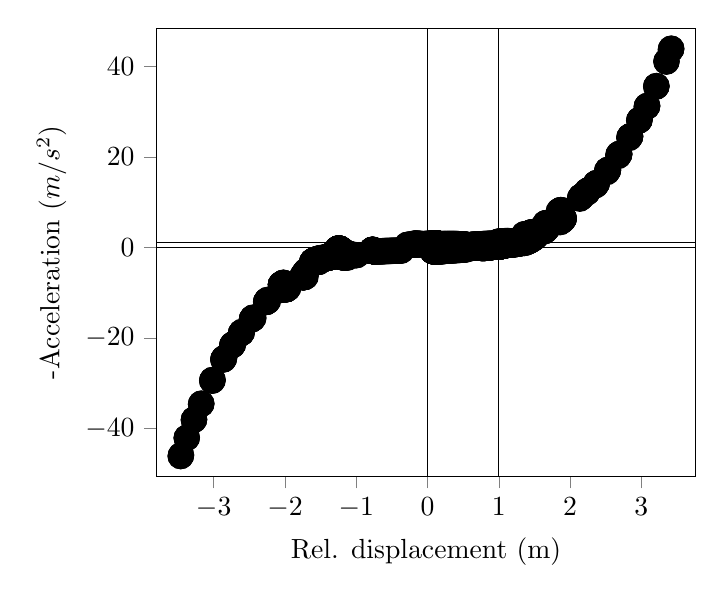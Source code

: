 % This file was created by matplotlib2tikz v0.6.13.
\begin{tikzpicture}

\begin{groupplot}[group style={group size=2 by 2}]
\nextgroupplot[
xlabel={Rel. displacement (m)},
ylabel={-Acceleration $(m/s^2)$},
xmin=-3.807, xmax=3.763,
ymin=-50.592, ymax=48.409,
xtick={-4,-3,-2,-1,0,1,2,3,4},
ytick={-60,-40,-20,0,20,40,60},
minor xtick={},
minor ytick={},
tick align=outside,
tick pos=left,
x grid style={white!69.02!black},
y grid style={white!69.02!black}
]
\addplot [line width=1.5pt, black, mark=*, mark size=4, mark options={solid}, only marks, forget plot]
table {%
-0.769 -0.471
-0.77 -0.485
-0.771 -0.498
-0.772 -0.512
-0.773 -0.525
-0.774 -0.538
-0.775 -0.55
-0.776 -0.563
-0.777 -0.575
-0.778 -0.588
-0.778 -0.599
-0.779 -0.611
-0.78 -0.623
-0.78 -0.634
-0.781 -0.645
-0.781 -0.656
-0.781 -0.666
-0.782 -0.676
-0.782 -0.686
-0.782 -0.696
-0.782 -0.706
-0.782 -0.715
-0.782 -0.724
-0.781 -0.732
-0.781 -0.741
-0.781 -0.749
-0.78 -0.757
-0.78 -0.764
-0.779 -0.771
-0.778 -0.778
-0.777 -0.785
-0.776 -0.791
-0.775 -0.798
-0.774 -0.803
-0.773 -0.809
-0.772 -0.814
-0.771 -0.819
-0.769 -0.824
-0.768 -0.828
-0.766 -0.832
-0.764 -0.836
-0.762 -0.84
-0.761 -0.843
-0.759 -0.846
-0.757 -0.849
-0.754 -0.851
-0.752 -0.853
-0.75 -0.855
-0.747 -0.857
-0.745 -0.859
-0.742 -0.86
-0.739 -0.861
-0.737 -0.862
-0.734 -0.862
-0.731 -0.863
-0.727 -0.863
-0.724 -0.863
-0.721 -0.862
-0.718 -0.862
-0.714 -0.861
-0.711 -0.86
-0.707 -0.859
-0.703 -0.858
-0.699 -0.857
-0.695 -0.855
-0.691 -0.853
-0.687 -0.852
-0.683 -0.85
-0.678 -0.848
-0.674 -0.845
-0.67 -0.843
-0.665 -0.841
-0.66 -0.838
-0.655 -0.835
-0.651 -0.833
-0.646 -0.83
-0.64 -0.827
-0.635 -0.824
-0.63 -0.821
-0.625 -0.818
-0.619 -0.815
-0.614 -0.812
-0.608 -0.808
-0.602 -0.805
-0.597 -0.802
-0.591 -0.799
-0.585 -0.795
-0.579 -0.792
-0.573 -0.789
-0.566 -0.785
-0.56 -0.782
-0.554 -0.779
-0.547 -0.776
-0.541 -0.772
-0.534 -0.769
-0.527 -0.766
-0.52 -0.763
-0.514 -0.76
-0.507 -0.756
-0.5 -0.753
-0.492 -0.75
-0.485 -0.747
-0.478 -0.745
-0.47 -0.742
-0.463 -0.739
-0.455 -0.736
-0.448 -0.733
-0.44 -0.731
-0.432 -0.728
-0.424 -0.726
-0.416 -0.723
-0.408 -0.721
-0.4 -0.719
-0.392 -0.717
-0.384 -0.714
-0.375 -0.712
-0.367 -0.71
1.325 2.034
1.334 2.07
1.342 2.105
1.35 2.139
1.357 2.172
1.365 2.203
1.372 2.234
1.379 2.263
1.385 2.291
1.392 2.317
1.398 2.342
1.404 2.365
1.41 2.387
1.415 2.407
1.42 2.426
1.425 2.443
1.43 2.458
1.434 2.472
1.438 2.484
1.442 2.494
1.445 2.502
1.449 2.509
1.452 2.514
1.454 2.517
1.457 2.518
1.459 2.517
1.461 2.515
1.462 2.511
1.463 2.505
1.465 2.497
1.465 2.488
1.466 2.477
1.466 2.464
1.466 2.449
1.466 2.433
1.465 2.415
1.464 2.396
1.463 2.375
1.462 2.353
1.46 2.329
1.458 2.303
1.456 2.277
1.454 2.249
1.451 2.22
1.448 2.189
1.445 2.157
1.442 2.125
1.438 2.091
1.434 2.056
1.43 2.02
1.426 1.984
1.421 1.946
1.417 1.908
1.412 1.869
1.407 1.83
1.401 1.79
1.396 1.749
1.39 1.708
1.384 1.667
1.378 1.625
1.372 1.583
1.365 1.541
1.359 1.498
1.352 1.455
1.345 1.413
1.338 1.37
1.331 1.328
1.323 1.285
1.316 1.243
1.308 1.201
1.301 1.159
1.293 1.117
1.285 1.076
1.276 1.034
1.268 0.994
1.26 0.954
0.536 -0.474
0.528 -0.481
0.52 -0.487
0.511 -0.494
0.503 -0.501
0.495 -0.508
0.486 -0.515
0.478 -0.522
0.47 -0.528
0.462 -0.535
0.454 -0.542
0.446 -0.549
0.439 -0.557
0.431 -0.564
0.423 -0.571
0.415 -0.578
0.408 -0.586
0.4 -0.593
0.393 -0.6
0.386 -0.608
0.378 -0.615
0.371 -0.623
0.364 -0.631
0.357 -0.638
0.35 -0.646
0.343 -0.654
0.336 -0.662
0.329 -0.669
0.322 -0.677
0.315 -0.685
0.309 -0.693
0.302 -0.701
0.296 -0.708
0.289 -0.716
0.283 -0.724
0.277 -0.732
0.271 -0.739
0.265 -0.747
0.259 -0.755
0.253 -0.762
0.247 -0.77
0.241 -0.777
0.236 -0.784
0.23 -0.792
0.225 -0.799
0.219 -0.806
0.214 -0.813
0.209 -0.819
0.204 -0.826
0.199 -0.832
0.194 -0.839
0.189 -0.845
0.184 -0.851
0.179 -0.856
0.175 -0.862
0.17 -0.867
0.166 -0.872
0.162 -0.877
0.158 -0.882
0.153 -0.886
0.149 -0.89
0.146 -0.894
0.142 -0.897
0.138 -0.901
0.135 -0.904
0.131 -0.906
0.128 -0.908
0.124 -0.91
0.121 -0.912
0.118 -0.913
0.115 -0.914
0.112 -0.915
0.109 -0.915
0.107 -0.915
0.104 -0.914
0.102 -0.913
0.099 -0.912
0.097 -0.91
0.095 -0.908
0.093 -0.905
0.091 -0.902
0.089 -0.899
0.087 -0.895
0.085 -0.89
0.084 -0.886
0.082 -0.88
0.081 -0.875
0.079 -0.869
0.078 -0.862
0.077 -0.855
0.076 -0.848
0.075 -0.84
0.074 -0.831
0.073 -0.823
0.073 -0.814
0.072 -0.804
0.072 -0.794
0.071 -0.783
0.071 -0.772
0.071 -0.761
0.071 -0.749
0.071 -0.737
0.071 -0.724
0.071 -0.711
0.071 -0.697
0.071 -0.683
0.071 -0.669
0.072 -0.654
0.072 -0.639
0.073 -0.624
0.074 -0.608
0.074 -0.592
0.075 -0.575
0.076 -0.558
0.077 -0.541
0.078 -0.523
0.079 -0.505
0.08 -0.487
0.081 -0.468
0.082 -0.449
0.083 -0.43
0.084 -0.411
0.086 -0.391
0.087 -0.371
0.088 -0.351
0.09 -0.331
0.091 -0.31
0.093 -0.29
0.094 -0.269
0.096 -0.248
0.097 -0.227
0.099 -0.205
0.1 -0.184
0.102 -0.162
0.104 -0.14
0.105 -0.119
0.107 -0.097
0.109 -0.075
0.11 -0.053
0.112 -0.031
0.114 -0.009
0.115 0.013
0.117 0.035
0.119 0.057
0.121 0.079
0.122 0.1
0.124 0.122
0.126 0.144
0.127 0.165
0.129 0.187
0.131 0.208
0.132 0.229
0.134 0.25
0.135 0.271
0.137 0.292
0.138 0.312
0.14 0.332
0.141 0.352
0.142 0.372
0.144 0.392
0.145 0.411
0.146 0.43
0.147 0.449
0.149 0.467
0.15 0.485
0.151 0.503
0.152 0.521
0.153 0.538
0.153 0.555
0.154 0.571
0.155 0.587
0.156 0.603
0.156 0.619
0.157 0.634
0.157 0.648
0.158 0.663
0.158 0.676
0.158 0.69
0.158 0.703
0.159 0.715
0.159 0.728
0.158 0.739
0.158 0.751
0.158 0.762
0.158 0.772
0.157 0.782
0.157 0.792
0.156 0.801
0.156 0.81
0.155 0.818
0.154 0.826
0.153 0.833
0.152 0.84
0.151 0.847
0.15 0.853
0.149 0.858
0.147 0.864
0.146 0.869
0.144 0.873
0.143 0.877
0.141 0.881
0.139 0.884
0.137 0.887
0.135 0.889
0.133 0.891
0.131 0.893
0.128 0.894
0.126 0.895
0.123 0.895
0.121 0.895
0.118 0.895
0.115 0.895
0.112 0.894
0.109 0.893
0.106 0.891
0.103 0.89
0.099 0.888
0.096 0.885
0.092 0.883
0.089 0.88
0.085 0.877
0.081 0.873
0.077 0.87
0.073 0.866
0.069 0.862
0.065 0.858
0.061 0.854
0.056 0.849
0.052 0.844
0.047 0.84
0.043 0.835
0.038 0.829
0.033 0.824
0.028 0.819
0.023 0.813
0.018 0.808
0.013 0.802
0.007 0.797
0.002 0.791
-0.003 0.785
-0.009 0.779
-0.015 0.773
-0.02 0.767
-0.026 0.762
-0.032 0.756
-0.038 0.75
-0.044 0.744
-0.05 0.738
-0.056 0.732
-0.063 0.726
-0.069 0.72
-0.075 0.715
-0.082 0.709
-0.089 0.703
-0.095 0.698
-0.102 0.692
-0.109 0.687
-0.116 0.681
-0.123 0.676
-0.13 0.671
-0.137 0.666
-0.144 0.661
-0.151 0.656
-0.159 0.651
-0.166 0.646
-0.174 0.642
-0.181 0.637
-0.189 0.633
-0.197 0.628
-0.204 0.624
-0.212 0.62
-0.22 0.616
-0.228 0.612
-0.236 0.608
-0.244 0.604
-0.252 0.6
-0.261 0.597
-0.269 0.593
-0.277 0.59
-0.286 0.586
-1.305 -1.48
-1.313 -1.525
-1.321 -1.57
-1.329 -1.615
-1.337 -1.66
-1.345 -1.704
-1.352 -1.748
-1.359 -1.791
-1.366 -1.834
-1.373 -1.876
-1.379 -1.917
-1.386 -1.958
-1.392 -1.997
-1.398 -2.036
-1.404 -2.074
-1.409 -2.111
-1.414 -2.146
-1.42 -2.181
-1.424 -2.214
-1.429 -2.246
-1.433 -2.277
-1.437 -2.307
-1.441 -2.335
-1.445 -2.361
-1.448 -2.386
-1.451 -2.409
-1.454 -2.431
-1.456 -2.452
-1.458 -2.47
-1.46 -2.487
-1.462 -2.502
-1.463 -2.515
-1.465 -2.527
-1.465 -2.536
-1.466 -2.544
-1.466 -2.55
-1.466 -2.555
-1.466 -2.557
-1.466 -2.557
-1.465 -2.556
-1.464 -2.553
-1.462 -2.548
-1.461 -2.541
-1.459 -2.532
-1.456 -2.522
-1.454 -2.509
-1.451 -2.495
-1.448 -2.48
-1.445 -2.462
-1.441 -2.443
-1.437 -2.422
-1.433 -2.4
-1.429 -2.376
-1.424 -2.351
-1.419 -2.324
-1.414 -2.295
-1.409 -2.266
-1.403 -2.235
-1.397 -2.203
-1.391 -2.17
-1.385 -2.135
-1.378 -2.1
-1.371 -2.063
-1.364 -2.026
-1.357 -1.988
-1.349 -1.948
-1.342 -1.909
-1.334 -1.868
-1.325 -1.827
-1.317 -1.785
0.606 0.578
0.614 0.586
0.623 0.594
0.631 0.602
0.639 0.61
0.647 0.617
0.655 0.625
0.663 0.633
0.671 0.64
0.679 0.648
0.687 0.655
0.695 0.663
0.702 0.67
0.71 0.677
0.718 0.684
0.725 0.691
0.732 0.698
0.74 0.704
0.747 0.711
0.754 0.717
0.761 0.723
0.768 0.729
0.775 0.735
0.782 0.74
0.788 0.745
0.795 0.751
0.802 0.756
0.808 0.76
0.814 0.765
0.821 0.769
0.827 0.773
0.833 0.777
0.839 0.78
0.845 0.783
0.851 0.786
0.857 0.789
0.862 0.792
0.868 0.794
0.874 0.796
0.879 0.797
0.884 0.799
0.89 0.8
0.895 0.801
0.9 0.801
0.905 0.801
0.91 0.801
0.915 0.801
0.92 0.8
0.924 0.799
0.929 0.798
0.933 0.797
0.938 0.795
0.942 0.793
0.946 0.79
0.95 0.788
0.954 0.785
0.958 0.782
0.962 0.778
0.966 0.775
0.97 0.771
0.973 0.767
0.977 0.762
0.98 0.758
0.984 0.753
0.987 0.748
0.99 0.742
0.993 0.737
0.996 0.731
0.999 0.725
1.002 0.719
1.005 0.713
1.008 0.706
1.01 0.7
1.013 0.693
1.015 0.686
1.018 0.679
1.02 0.672
1.023 0.664
1.025 0.657
1.027 0.649
1.029 0.642
1.031 0.634
1.033 0.626
1.035 0.619
1.036 0.611
1.038 0.603
1.04 0.595
1.041 0.587
1.043 0.579
1.044 0.571
1.046 0.563
1.047 0.556
1.048 0.548
1.05 0.54
1.051 0.532
1.052 0.524
1.053 0.517
1.054 0.509
1.055 0.502
1.056 0.494
1.056 0.487
1.057 0.48
1.058 0.472
1.059 0.465
1.059 0.458
1.06 0.452
1.06 0.445
1.061 0.439
1.061 0.432
1.061 0.426
1.062 0.42
1.062 0.414
1.062 0.408
1.062 0.402
1.063 0.397
1.063 0.392
1.063 0.386
1.063 0.382
1.063 0.377
1.063 0.372
1.062 0.368
1.062 0.363
1.062 0.359
1.062 0.355
1.062 0.351
1.061 0.348
1.061 0.344
1.061 0.341
1.06 0.337
1.06 0.334
1.059 0.331
1.059 0.329
1.058 0.326
1.057 0.324
1.057 0.321
1.056 0.319
1.055 0.317
1.055 0.315
1.054 0.313
1.053 0.311
1.052 0.309
1.051 0.308
1.05 0.306
1.049 0.305
1.048 0.304
1.047 0.302
1.046 0.301
1.045 0.3
1.044 0.299
1.043 0.298
1.042 0.297
1.041 0.296
1.039 0.295
1.038 0.294
1.037 0.293
1.035 0.292
1.034 0.291
1.033 0.29
1.031 0.289
1.03 0.288
1.028 0.287
1.027 0.286
1.025 0.285
1.023 0.283
1.022 0.282
1.02 0.281
1.018 0.28
1.017 0.278
1.015 0.277
1.013 0.275
1.011 0.273
1.01 0.271
1.008 0.27
1.006 0.268
1.004 0.265
1.002 0.263
1.0 0.261
0.998 0.258
0.996 0.256
0.994 0.253
0.992 0.25
0.989 0.247
0.987 0.244
0.985 0.241
0.983 0.238
0.981 0.234
0.978 0.231
0.976 0.227
0.974 0.223
0.971 0.219
0.969 0.215
0.967 0.211
0.964 0.206
0.962 0.202
0.959 0.197
0.957 0.193
0.954 0.188
0.952 0.183
0.949 0.178
0.947 0.172
0.944 0.167
0.942 0.162
0.939 0.156
0.936 0.15
0.934 0.145
0.931 0.139
0.928 0.133
0.926 0.127
0.923 0.121
0.92 0.115
0.918 0.109
0.915 0.103
0.912 0.096
0.909 0.09
0.907 0.084
0.904 0.077
0.901 0.071
0.898 0.065
0.895 0.058
0.893 0.052
0.89 0.046
0.887 0.039
0.884 0.033
0.881 0.027
0.878 0.02
0.876 0.014
0.873 0.008
0.87 0.002
0.867 -0.004
0.864 -0.01
0.861 -0.016
0.859 -0.022
0.856 -0.028
0.853 -0.033
0.85 -0.039
0.847 -0.044
0.844 -0.049
0.842 -0.054
0.839 -0.059
0.836 -0.064
0.833 -0.068
0.83 -0.073
0.828 -0.077
0.825 -0.081
0.822 -0.085
0.819 -0.089
0.817 -0.092
0.814 -0.096
0.811 -0.099
0.808 -0.102
0.806 -0.104
0.803 -0.107
0.8 -0.109
0.798 -0.111
0.795 -0.113
0.792 -0.114
0.79 -0.115
0.787 -0.116
0.785 -0.117
0.782 -0.118
0.779 -0.118
0.777 -0.118
0.774 -0.117
0.772 -0.117
0.769 -0.116
0.767 -0.115
0.764 -0.113
0.762 -0.112
0.759 -0.11
0.757 -0.107
0.754 -0.105
0.752 -0.102
0.749 -0.099
0.747 -0.096
0.745 -0.092
0.742 -0.088
0.74 -0.084
0.737 -0.079
0.735 -0.075
0.733 -0.07
0.73 -0.064
0.728 -0.059
0.726 -0.053
0.723 -0.047
0.721 -0.041
0.719 -0.034
0.716 -0.027
0.714 -0.02
0.712 -0.013
0.709 -0.005
0.707 0.003
0.705 0.011
0.702 0.019
0.7 0.027
0.698 0.036
0.696 0.045
0.693 0.054
0.691 0.063
0.689 0.072
0.686 0.082
0.684 0.092
0.681 0.101
0.679 0.111
0.677 0.122
0.674 0.132
0.672 0.142
0.669 0.153
0.667 0.164
0.664 0.174
0.662 0.185
0.659 0.196
0.657 0.207
0.654 0.219
0.652 0.23
0.649 0.241
0.647 0.252
0.644 0.264
0.641 0.275
0.639 0.286
0.636 0.298
0.633 0.309
0.63 0.32
0.627 0.332
0.624 0.343
0.622 0.355
0.619 0.366
0.616 0.377
0.613 0.388
0.609 0.399
0.606 0.41
0.603 0.421
0.6 0.432
0.597 0.443
0.593 0.454
0.59 0.464
0.587 0.475
0.583 0.485
0.58 0.496
0.576 0.506
0.572 0.516
0.569 0.525
0.565 0.535
0.561 0.545
0.557 0.554
0.553 0.563
0.549 0.572
0.545 0.581
0.541 0.59
0.537 0.598
0.533 0.606
0.528 0.614
0.524 0.622
0.52 0.63
0.515 0.638
0.51 0.645
0.506 0.652
0.501 0.659
0.496 0.665
0.491 0.672
0.486 0.678
0.481 0.684
0.476 0.69
0.471 0.695
0.466 0.701
0.461 0.706
0.455 0.711
0.45 0.716
0.444 0.72
0.439 0.724
0.433 0.728
0.427 0.732
0.421 0.736
0.415 0.739
0.409 0.742
0.403 0.745
0.397 0.748
0.391 0.751
0.384 0.753
0.378 0.755
0.371 0.757
0.365 0.759
0.358 0.761
0.351 0.762
0.344 0.763
0.337 0.764
0.33 0.765
0.323 0.766
0.316 0.766
0.309 0.767
0.301 0.767
0.294 0.767
0.286 0.766
0.279 0.766
0.271 0.766
0.263 0.765
0.255 0.764
0.247 0.763
0.239 0.762
0.231 0.761
0.223 0.76
0.215 0.758
0.206 0.756
-1.345 -1.858
-1.354 -1.897
-1.362 -1.934
-1.37 -1.971
-1.377 -2.008
-1.385 -2.043
-1.392 -2.078
-1.399 -2.112
-1.406 -2.144
-1.413 -2.176
-1.419 -2.207
-1.425 -2.237
-1.431 -2.265
-1.437 -2.293
-1.442 -2.319
-1.447 -2.344
-1.452 -2.368
-1.456 -2.39
-1.461 -2.411
-1.465 -2.431
-1.469 -2.449
-1.472 -2.466
-1.475 -2.481
-1.478 -2.495
-1.481 -2.508
-1.484 -2.519
-1.486 -2.528
-1.488 -2.536
-1.489 -2.542
-1.491 -2.547
-1.492 -2.55
-1.492 -2.552
-1.493 -2.552
-1.493 -2.551
-1.493 -2.548
-1.493 -2.543
-1.492 -2.537
-1.491 -2.53
-1.49 -2.521
-1.488 -2.51
-1.487 -2.498
-1.485 -2.485
-1.482 -2.47
-1.48 -2.454
-1.477 -2.437
-1.474 -2.419
-1.471 -2.399
-1.467 -2.378
-1.463 -2.356
-1.459 -2.332
-1.455 -2.308
-1.45 -2.283
-1.445 -2.256
-1.44 -2.229
-1.434 -2.201
-1.429 -2.172
-1.423 -2.142
-1.417 -2.111
-1.41 -2.08
-1.404 -2.048
-1.397 -2.016
-1.39 -1.982
-1.383 -1.949
-1.375 -1.915
-1.368 -1.88
-1.36 -1.846
-1.352 -1.811
-1.344 -1.775
0.994 1.306
1.002 1.316
1.01 1.326
1.018 1.335
1.026 1.343
1.034 1.351
1.042 1.358
1.049 1.365
1.056 1.371
1.063 1.376
1.07 1.381
1.077 1.385
1.084 1.388
1.09 1.391
1.097 1.393
1.103 1.395
1.109 1.396
1.115 1.396
1.121 1.396
1.127 1.395
1.132 1.393
1.137 1.391
1.142 1.388
1.147 1.385
1.152 1.381
1.157 1.376
1.162 1.371
1.166 1.365
1.17 1.359
1.174 1.352
1.178 1.345
1.182 1.337
1.186 1.329
1.189 1.32
1.193 1.311
1.196 1.301
1.199 1.291
1.202 1.28
1.205 1.27
1.208 1.258
1.21 1.247
1.212 1.235
1.215 1.222
1.217 1.21
1.219 1.197
1.221 1.184
1.222 1.171
1.224 1.158
1.226 1.144
1.227 1.131
1.228 1.117
1.229 1.103
1.23 1.089
1.231 1.075
1.232 1.061
1.232 1.047
1.233 1.033
1.233 1.019
1.234 1.005
1.234 0.992
1.234 0.978
1.234 0.964
1.234 0.951
1.233 0.938
1.233 0.924
1.233 0.911
1.232 0.899
1.231 0.886
1.231 0.874
1.23 0.862
1.229 0.85
1.228 0.838
1.227 0.827
1.226 0.816
1.224 0.805
1.223 0.795
1.221 0.785
1.22 0.775
1.218 0.765
1.216 0.756
1.215 0.747
1.213 0.738
1.211 0.73
1.209 0.722
1.207 0.714
1.204 0.707
1.202 0.7
1.2 0.693
1.197 0.687
1.195 0.68
1.192 0.674
1.189 0.669
1.187 0.663
1.184 0.658
1.181 0.653
1.178 0.648
1.175 0.644
1.172 0.64
1.169 0.636
1.166 0.632
1.162 0.628
1.159 0.625
1.155 0.621
1.152 0.618
1.148 0.615
1.145 0.612
1.141 0.609
1.137 0.606
1.133 0.604
1.129 0.601
1.125 0.598
1.121 0.596
1.117 0.593
1.113 0.59
1.109 0.588
1.104 0.585
1.1 0.583
1.096 0.58
1.091 0.577
1.087 0.574
1.082 0.571
1.077 0.568
1.073 0.565
1.068 0.562
1.063 0.558
1.058 0.555
1.053 0.551
1.048 0.547
1.043 0.543
1.038 0.539
1.032 0.534
1.027 0.53
1.022 0.525
1.016 0.52
1.011 0.515
1.005 0.509
1.0 0.503
0.994 0.497
0.988 0.491
0.983 0.485
0.977 0.478
0.971 0.471
0.965 0.464
0.959 0.456
0.953 0.449
0.947 0.441
0.941 0.433
0.935 0.424
0.929 0.415
0.922 0.407
0.916 0.397
0.91 0.388
0.903 0.378
0.897 0.369
0.891 0.358
0.884 0.348
0.878 0.338
0.871 0.327
0.864 0.316
0.858 0.305
0.851 0.294
0.844 0.282
0.838 0.27
0.831 0.259
0.824 0.247
0.817 0.235
0.81 0.222
0.804 0.21
0.797 0.198
0.79 0.185
0.783 0.172
0.776 0.16
0.769 0.147
0.762 0.134
0.755 0.121
0.748 0.108
0.741 0.095
0.734 0.082
0.727 0.069
0.72 0.056
0.713 0.043
0.706 0.03
0.699 0.017
0.691 0.005
0.684 -0.008
0.677 -0.021
0.67 -0.033
0.663 -0.046
0.656 -0.058
0.649 -0.07
0.642 -0.082
0.635 -0.094
0.628 -0.106
0.621 -0.117
0.614 -0.129
0.607 -0.14
0.6 -0.151
0.593 -0.162
0.586 -0.172
0.579 -0.182
0.572 -0.192
0.565 -0.202
0.559 -0.211
0.552 -0.22
0.545 -0.229
0.538 -0.237
0.531 -0.246
0.525 -0.253
0.518 -0.261
0.511 -0.268
0.505 -0.275
0.498 -0.281
0.492 -0.287
0.485 -0.293
0.478 -0.298
0.472 -0.303
0.466 -0.307
0.459 -0.311
0.453 -0.315
0.446 -0.318
0.44 -0.321
0.434 -0.323
0.428 -0.325
0.421 -0.327
0.415 -0.328
0.409 -0.328
0.403 -0.328
0.397 -0.328
0.391 -0.327
0.385 -0.326
0.379 -0.324
0.373 -0.322
0.367 -0.319
0.361 -0.316
0.355 -0.313
0.35 -0.309
0.344 -0.304
0.338 -0.299
0.332 -0.294
0.327 -0.288
0.321 -0.282
0.316 -0.275
0.31 -0.268
0.305 -0.26
0.299 -0.252
0.294 -0.243
0.288 -0.234
0.283 -0.225
0.277 -0.215
0.272 -0.205
0.267 -0.195
0.261 -0.184
0.256 -0.172
0.251 -0.16
0.245 -0.148
0.24 -0.136
0.235 -0.123
0.23 -0.11
0.224 -0.096
0.219 -0.083
0.214 -0.068
0.209 -0.054
0.204 -0.039
0.198 -0.024
0.193 -0.009
0.188 0.006
0.183 0.022
0.178 0.038
0.173 0.054
0.167 0.071
0.162 0.087
0.157 0.104
0.152 0.121
0.147 0.138
0.141 0.155
0.136 0.173
0.131 0.19
0.125 0.208
0.12 0.226
0.115 0.243
0.109 0.261
0.104 0.279
0.099 0.297
0.093 0.314
0.088 0.332
0.082 0.35
0.077 0.368
0.071 0.385
0.065 0.403
0.06 0.42
0.054 0.438
0.048 0.455
0.042 0.472
0.036 0.489
0.03 0.506
0.024 0.523
0.018 0.539
0.012 0.555
0.006 0.572
-0.0 0.587
-0.007 0.603
-0.013 0.618
-0.019 0.633
-0.026 0.648
-0.033 0.662
-0.039 0.676
-0.046 0.69
-0.053 0.703
-0.06 0.716
-0.067 0.729
-0.074 0.741
-0.081 0.753
-0.088 0.764
-0.095 0.775
-0.103 0.786
-0.11 0.796
-0.118 0.806
-0.125 0.815
-0.133 0.823
-0.141 0.831
-0.149 0.839
-0.157 0.846
-0.165 0.853
-0.173 0.859
-0.181 0.864
-0.19 0.869
-1.26 -1.754
-1.269 -1.79
-1.277 -1.825
-1.285 -1.859
-1.292 -1.892
-1.3 -1.924
-1.307 -1.954
-1.314 -1.984
-1.321 -2.012
-1.328 -2.039
-1.334 -2.065
-1.34 -2.089
-1.346 -2.112
-1.352 -2.134
-1.357 -2.154
-1.362 -2.173
-1.367 -2.191
-1.372 -2.207
-1.377 -2.221
-1.381 -2.234
-1.385 -2.246
-1.389 -2.256
-1.392 -2.265
-1.396 -2.272
-1.399 -2.277
-1.401 -2.282
-1.404 -2.284
-1.406 -2.285
-1.408 -2.285
-1.41 -2.284
-1.411 -2.28
-1.413 -2.276
-1.414 -2.27
-1.415 -2.263
-1.415 -2.255
-1.415 -2.245
-1.415 -2.234
-1.415 -2.222
-1.415 -2.209
-1.414 -2.195
-1.413 -2.179
-1.412 -2.163
-1.411 -2.145
-1.409 -2.127
-1.407 -2.108
-1.405 -2.088
-1.403 -2.067
-1.4 -2.046
-1.397 -2.024
-1.394 -2.001
-1.391 -1.978
-1.387 -1.954
-1.384 -1.93
-1.38 -1.905
-1.376 -1.88
-1.372 -1.855
-1.367 -1.829
-1.362 -1.804
-1.357 -1.778
-1.352 -1.752
-1.347 -1.726
-1.342 -1.7
-1.336 -1.674
-1.33 -1.648
-1.324 -1.623
-1.318 -1.597
-1.312 -1.572
-1.305 -1.547
-1.298 -1.522
-1.291 -1.498
-1.284 -1.474
-1.277 -1.45
-1.27 -1.427
-1.262 -1.404
-1.255 -1.382
-1.247 -1.36
-1.239 -1.338
-1.231 -1.317
-1.222 -1.297
-1.214 -1.277
1.445 3.308
1.454 3.333
1.462 3.355
1.469 3.374
1.476 3.39
1.483 3.403
1.49 3.413
1.496 3.419
1.501 3.423
1.507 3.423
1.512 3.421
1.516 3.415
1.52 3.406
1.524 3.393
1.528 3.378
1.531 3.36
1.533 3.338
1.536 3.314
1.538 3.287
1.539 3.257
1.541 3.224
1.541 3.189
1.542 3.151
1.542 3.11
1.542 3.068
1.542 3.023
1.541 2.975
1.54 2.926
1.538 2.875
1.536 2.822
1.534 2.768
1.532 2.711
1.529 2.654
1.526 2.595
1.523 2.535
1.519 2.474
1.516 2.413
1.512 2.35
1.507 2.287
1.503 2.224
1.498 2.16
1.493 2.096
1.488 2.032
1.482 1.968
1.476 1.905
1.47 1.842
1.464 1.779
1.458 1.716
1.451 1.655
1.445 1.594
1.438 1.534
1.431 1.475
1.424 1.417
1.416 1.361
1.409 1.305
1.401 1.251
1.393 1.198
1.385 1.147
1.377 1.097
1.369 1.049
1.361 1.003
1.352 0.958
-1.122 -2.248
-1.131 -2.251
-1.139 -2.253
-1.146 -2.252
-1.154 -2.249
-1.161 -2.245
-1.168 -2.238
-1.175 -2.23
-1.181 -2.219
-1.188 -2.207
-1.194 -2.192
-1.199 -2.176
-1.205 -2.157
-1.21 -2.137
-1.215 -2.115
-1.22 -2.091
-1.225 -2.065
-1.229 -2.038
-1.233 -2.009
-1.237 -1.979
-1.241 -1.947
-1.245 -1.913
-1.248 -1.878
-1.251 -1.842
-1.254 -1.804
-1.257 -1.765
-1.259 -1.726
-1.261 -1.685
-1.264 -1.643
-1.266 -1.6
-1.267 -1.557
-1.269 -1.513
-1.27 -1.468
-1.272 -1.423
-1.273 -1.378
-1.274 -1.332
-1.275 -1.286
-1.275 -1.24
-1.276 -1.194
-1.276 -1.148
-1.277 -1.102
-1.277 -1.056
-1.277 -1.011
-1.277 -0.966
-1.277 -0.922
-1.276 -0.879
-1.276 -0.836
-1.276 -0.794
-1.275 -0.753
-1.274 -0.713
-1.274 -0.674
-1.273 -0.636
-1.272 -0.599
-1.271 -0.564
-1.27 -0.53
-1.269 -0.498
-1.268 -0.467
-1.267 -0.437
-1.266 -0.409
-1.265 -0.383
-1.263 -0.359
-1.262 -0.336
-1.261 -0.315
-1.259 -0.295
-1.258 -0.278
-1.257 -0.262
-1.255 -0.249
-1.254 -0.237
-1.252 -0.227
-1.251 -0.219
-1.249 -0.213
-1.247 -0.209
-1.246 -0.207
-1.244 -0.206
-1.242 -0.208
-1.241 -0.211
-1.239 -0.216
-1.237 -0.223
-1.236 -0.232
-1.234 -0.243
-1.232 -0.255
-1.23 -0.269
-1.228 -0.285
-1.226 -0.302
-1.224 -0.321
-1.223 -0.341
-1.221 -0.363
-1.218 -0.386
-1.216 -0.41
-1.214 -0.436
-1.212 -0.463
-1.21 -0.49
-1.208 -0.519
-1.205 -0.549
-1.203 -0.58
-1.2 -0.612
-1.198 -0.644
-1.195 -0.677
-1.193 -0.71
-1.19 -0.745
-1.187 -0.779
-1.184 -0.814
-1.181 -0.849
-1.178 -0.884
-1.175 -0.92
-1.171 -0.955
-1.168 -0.991
-1.165 -1.026
-1.161 -1.061
-1.157 -1.096
-1.153 -1.13
-1.149 -1.164
-1.145 -1.198
-1.141 -1.231
-1.137 -1.263
-1.132 -1.294
-1.127 -1.325
-1.123 -1.355
-1.118 -1.384
-1.113 -1.413
-1.107 -1.44
-1.102 -1.466
-1.096 -1.491
-1.091 -1.515
-1.085 -1.537
-1.079 -1.559
-1.072 -1.579
-1.066 -1.598
-1.059 -1.615
-1.053 -1.631
-1.046 -1.646
-1.039 -1.66
-1.031 -1.671
-1.024 -1.682
-1.016 -1.691
-1.008 -1.698
-1.0 -1.705
-0.992 -1.709
1.172 0.638
1.18 0.645
1.189 0.653
1.197 0.662
1.205 0.672
1.213 0.683
1.221 0.696
1.229 0.71
1.237 0.725
1.245 0.742
1.253 0.76
1.26 0.779
1.268 0.799
1.275 0.821
1.283 0.844
1.29 0.868
1.297 0.894
1.304 0.921
1.311 0.949
1.318 0.979
1.325 1.01
1.332 1.042
1.338 1.075
1.345 1.11
1.351 1.146
1.357 1.183
1.363 1.221
1.369 1.26
1.375 1.3
1.381 1.341
1.386 1.383
1.392 1.426
1.397 1.469
1.402 1.514
1.407 1.559
1.412 1.604
1.416 1.65
1.421 1.697
1.425 1.744
1.429 1.791
1.432 1.838
1.436 1.886
1.439 1.933
1.443 1.981
1.445 2.028
1.448 2.075
1.451 2.121
1.453 2.168
1.455 2.213
1.457 2.258
1.458 2.303
1.46 2.346
1.461 2.389
1.461 2.431
1.462 2.471
1.462 2.511
1.462 2.549
1.462 2.586
1.461 2.621
1.46 2.655
1.459 2.687
1.458 2.718
1.456 2.747
1.454 2.774
1.451 2.8
1.449 2.823
1.446 2.845
1.442 2.864
1.439 2.882
1.435 2.897
1.43 2.911
1.426 2.922
1.421 2.931
1.416 2.938
1.41 2.943
1.404 2.946
1.398 2.946
1.391 2.944
1.385 2.94
1.377 2.934
1.37 2.926
1.362 2.916
1.354 2.904
-1.518 -3.164
-1.526 -3.188
-1.534 -3.211
-1.542 -3.231
-1.549 -3.249
-1.556 -3.266
-1.562 -3.28
-1.569 -3.292
-1.574 -3.303
-1.58 -3.311
-1.585 -3.317
-1.589 -3.321
-1.594 -3.323
-1.598 -3.323
-1.601 -3.321
-1.605 -3.317
-1.607 -3.311
-1.61 -3.303
-1.612 -3.293
-1.614 -3.282
-1.615 -3.268
-1.616 -3.253
-1.617 -3.236
-1.617 -3.218
-1.617 -3.198
-1.617 -3.176
-1.616 -3.153
-1.615 -3.128
-1.614 -3.103
-1.612 -3.076
-1.61 -3.047
-1.608 -3.018
-1.605 -2.988
-1.602 -2.957
-1.598 -2.924
-1.595 -2.892
-1.591 -2.858
-1.586 -2.824
-1.582 -2.789
-1.577 -2.754
-1.571 -2.718
-1.566 -2.682
-1.56 -2.646
-1.554 -2.609
-1.547 -2.573
-1.541 -2.536
-1.534 -2.499
-1.526 -2.463
-1.519 -2.426
-1.511 -2.39
-1.503 -2.354
-1.495 -2.318
1.65 5.318
1.658 5.351
1.666 5.378
1.673 5.398
1.679 5.412
1.685 5.419
1.69 5.419
1.694 5.412
1.698 5.399
1.702 5.379
1.704 5.353
1.706 5.319
1.708 5.28
1.709 5.233
1.709 5.181
1.709 5.122
1.709 5.057
1.707 4.987
1.705 4.911
1.703 4.829
1.7 4.742
1.697 4.651
1.693 4.555
1.688 4.454
1.684 4.35
1.678 4.241
1.672 4.129
1.666 4.014
1.659 3.897
1.652 3.776
1.645 3.654
1.637 3.529
-1.71 -6.456
-1.718 -6.505
-1.724 -6.544
-1.731 -6.574
-1.736 -6.595
-1.741 -6.606
-1.745 -6.607
-1.748 -6.599
-1.75 -6.58
-1.752 -6.552
-1.753 -6.515
-1.753 -6.467
-1.753 -6.411
-1.752 -6.345
-1.75 -6.27
-1.748 -6.186
-1.745 -6.094
-1.741 -5.993
-1.736 -5.884
-1.731 -5.768
-1.726 -5.645
-1.719 -5.514
-1.712 -5.377
-1.705 -5.234
-1.697 -5.086
1.841 7.985
1.848 8.061
1.855 8.124
1.86 8.175
1.865 8.212
1.868 8.236
1.871 8.246
1.873 8.242
1.874 8.225
1.874 8.195
1.873 8.151
1.871 8.093
1.868 8.023
1.865 7.94
1.86 7.844
1.855 7.736
1.849 7.617
1.842 7.486
1.834 7.344
-1.952 -8.57
-1.959 -8.706
-1.966 -8.828
-1.972 -8.935
-1.976 -9.029
-1.98 -9.107
-1.983 -9.17
-1.985 -9.218
-1.985 -9.251
-1.985 -9.267
-1.984 -9.268
-1.981 -9.254
-1.978 -9.224
-1.973 -9.178
-1.968 -9.118
-1.962 -9.043
-1.954 -8.953
1.86 5.575
1.868 5.672
1.875 5.765
1.882 5.853
1.887 5.936
1.893 6.014
1.897 6.086
1.901 6.153
1.905 6.213
1.907 6.268
1.909 6.316
1.911 6.357
1.911 6.392
1.911 6.421
1.91 6.442
1.909 6.457
1.906 6.464
1.903 6.465
1.9 6.459
1.895 6.446
1.89 6.426
1.884 6.4
1.878 6.367
1.871 6.327
1.863 6.282
-2.033 -9.257
-2.04 -9.31
-2.046 -9.348
-2.051 -9.372
-2.056 -9.38
-2.059 -9.374
-2.061 -9.352
-2.062 -9.316
-2.062 -9.265
-2.061 -9.199
-2.059 -9.119
-2.056 -9.024
-2.052 -8.916
-2.047 -8.795
-2.041 -8.661
-2.034 -8.515
-2.026 -8.358
2.136 10.756
2.144 10.897
2.151 11.019
2.156 11.122
2.16 11.204
2.163 11.267
2.165 11.308
2.165 11.329
2.164 11.33
2.162 11.309
2.159 11.268
2.154 11.207
2.149 11.125
2.142 11.024
-2.022 -7.775
-2.029 -7.862
-2.036 -7.939
-2.041 -8.008
-2.046 -8.066
-2.05 -8.115
-2.053 -8.153
-2.055 -8.182
-2.057 -8.2
-2.057 -8.207
-2.057 -8.205
-2.055 -8.192
-2.053 -8.169
-2.05 -8.136
-2.045 -8.092
-2.04 -8.04
-2.035 -7.977
-2.028 -7.905
-2.02 -7.825
2.233 12.355
2.24 12.445
2.245 12.511
2.25 12.554
2.252 12.574
2.254 12.569
2.254 12.54
2.252 12.487
2.249 12.411
2.245 12.312
2.24 12.19
2.233 12.046
-2.244 -11.557
-2.25 -11.688
-2.256 -11.8
-2.26 -11.891
-2.262 -11.962
-2.264 -12.012
-2.264 -12.041
-2.263 -12.049
-2.26 -12.036
-2.256 -12.002
-2.251 -11.948
-2.244 -11.873
-2.237 -11.778
2.354 14.012
2.362 14.106
2.367 14.172
2.371 14.21
2.374 14.22
2.375 14.202
2.374 14.155
2.372 14.081
2.368 13.979
2.363 13.851
2.356 13.696
-2.449 -15.474
-2.455 -15.615
-2.459 -15.724
-2.462 -15.8
-2.463 -15.843
-2.463 -15.852
-2.46 -15.828
-2.456 -15.771
-2.45 -15.681
-2.442 -15.56
2.519 16.974
2.525 17.062
2.529 17.113
2.532 17.125
2.532 17.1
2.531 17.037
2.528 16.936
2.523 16.799
2.516 16.627
-2.605 -18.637
-2.611 -18.783
-2.615 -18.886
-2.617 -18.944
-2.616 -18.958
-2.614 -18.927
-2.609 -18.852
-2.603 -18.734
2.677 20.464
2.684 20.578
2.688 20.641
2.69 20.653
2.69 20.613
2.687 20.522
2.683 20.38
2.676 20.189
-2.732 -21.408
-2.737 -21.538
-2.74 -21.615
-2.74 -21.636
-2.738 -21.602
-2.734 -21.514
-2.727 -21.373
2.831 24.323
2.838 24.467
2.842 24.542
2.843 24.549
2.841 24.488
2.837 24.359
2.83 24.163
-2.854 -24.488
-2.86 -24.647
-2.864 -24.739
-2.865 -24.762
-2.864 -24.717
-2.86 -24.604
-2.853 -24.424
2.97 28.064
2.974 28.177
2.975 28.204
2.973 28.146
2.968 28.004
-3.013 -29.267
-3.019 -29.399
-3.021 -29.44
-3.02 -29.39
-3.017 -29.249
3.075 31.06
3.08 31.214
3.082 31.268
3.08 31.221
3.075 31.076
-3.173 -34.517
-3.177 -34.62
-3.177 -34.604
-3.173 -34.468
3.207 35.529
3.211 35.647
3.212 35.64
3.208 35.51
-3.274 -37.973
-3.278 -38.111
-3.278 -38.111
-3.274 -37.972
3.351 41.059
3.353 41.124
3.351 41.031
-3.377 -42.064
-3.379 -42.098
-3.376 -41.97
3.412 43.667
3.418 43.875
3.419 43.909
3.416 43.769
-3.458 -45.931
-3.463 -46.092
-3.462 -46.065
-3.457 -45.85
};
\addplot [line width=0.5pt, black, dashed, forget plot]
table {%
0 0
1 0
};
\addplot [line width=0.5pt, black, dashed, forget plot]
table {%
0 0
0 1
};
\path [draw=black, fill opacity=0] (axis cs:0,-50.592)
--(axis cs:0,48.409);

\path [draw=black, fill opacity=0] (axis cs:1,-50.592)
--(axis cs:1,48.409);

\path [draw=black, fill opacity=0] (axis cs:-3.807,0)
--(axis cs:3.763,0);

\path [draw=black, fill opacity=0] (axis cs:-3.807,1)
--(axis cs:3.763,1);

\end{groupplot}

\end{tikzpicture}
